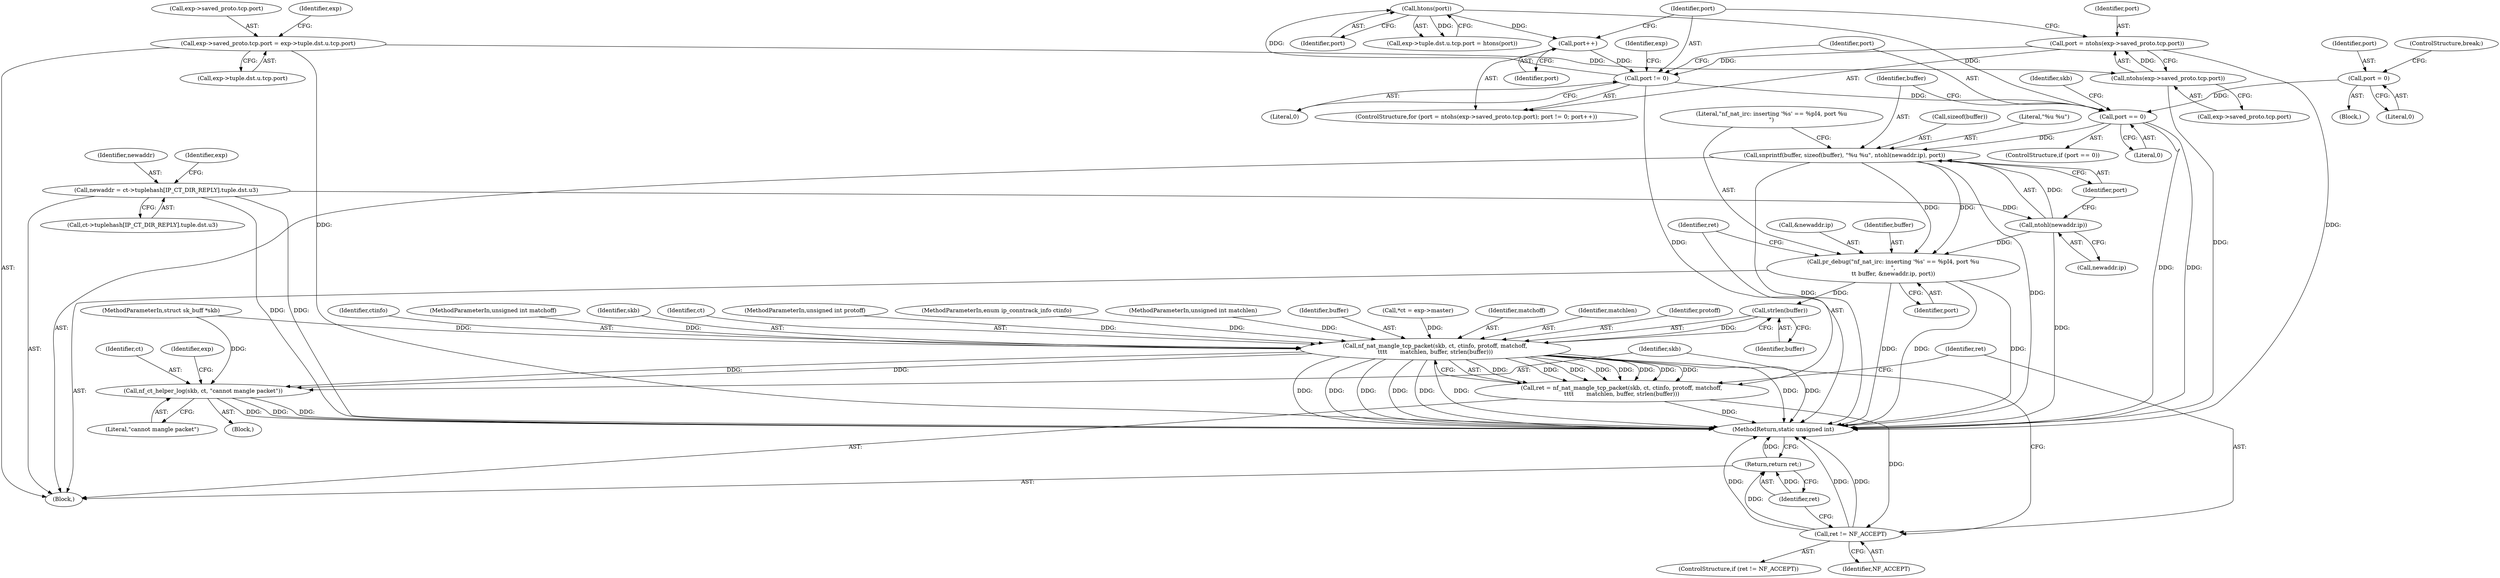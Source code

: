 digraph "0_linux_2690d97ade05c5325cbf7c72b94b90d265659886@API" {
"1000255" [label="(Call,strlen(buffer))"];
"1000237" [label="(Call,pr_debug(\"nf_nat_irc: inserting '%s' == %pI4, port %u\n\",\n\t\t buffer, &newaddr.ip, port))"];
"1000227" [label="(Call,snprintf(buffer, sizeof(buffer), \"%u %u\", ntohl(newaddr.ip), port))"];
"1000232" [label="(Call,ntohl(newaddr.ip))"];
"1000122" [label="(Call,newaddr = ct->tuplehash[IP_CT_DIR_REPLY].tuple.dst.u3)"];
"1000217" [label="(Call,port == 0)"];
"1000194" [label="(Call,htons(port))"];
"1000175" [label="(Call,port != 0)"];
"1000178" [label="(Call,port++)"];
"1000165" [label="(Call,port = ntohs(exp->saved_proto.tcp.port))"];
"1000167" [label="(Call,ntohs(exp->saved_proto.tcp.port))"];
"1000135" [label="(Call,exp->saved_proto.tcp.port = exp->tuple.dst.u.tcp.port)"];
"1000212" [label="(Call,port = 0)"];
"1000247" [label="(Call,nf_nat_mangle_tcp_packet(skb, ct, ctinfo, protoff, matchoff,\n\t\t\t\t       matchlen, buffer, strlen(buffer)))"];
"1000245" [label="(Call,ret = nf_nat_mangle_tcp_packet(skb, ct, ctinfo, protoff, matchoff,\n\t\t\t\t       matchlen, buffer, strlen(buffer)))"];
"1000258" [label="(Call,ret != NF_ACCEPT)"];
"1000268" [label="(Return,return ret;)"];
"1000262" [label="(Call,nf_ct_helper_log(skb, ct, \"cannot mangle packet\"))"];
"1000227" [label="(Call,snprintf(buffer, sizeof(buffer), \"%u %u\", ntohl(newaddr.ip), port))"];
"1000255" [label="(Call,strlen(buffer))"];
"1000143" [label="(Call,exp->tuple.dst.u.tcp.port)"];
"1000258" [label="(Call,ret != NF_ACCEPT)"];
"1000124" [label="(Call,ct->tuplehash[IP_CT_DIR_REPLY].tuple.dst.u3)"];
"1000177" [label="(Literal,0)"];
"1000194" [label="(Call,htons(port))"];
"1000267" [label="(Identifier,exp)"];
"1000239" [label="(Identifier,buffer)"];
"1000156" [label="(Identifier,exp)"];
"1000254" [label="(Identifier,buffer)"];
"1000114" [label="(Call,*ct = exp->master)"];
"1000265" [label="(Literal,\"cannot mangle packet\")"];
"1000168" [label="(Call,exp->saved_proto.tcp.port)"];
"1000218" [label="(Identifier,port)"];
"1000252" [label="(Identifier,matchoff)"];
"1000123" [label="(Identifier,newaddr)"];
"1000263" [label="(Identifier,skb)"];
"1000195" [label="(Identifier,port)"];
"1000264" [label="(Identifier,ct)"];
"1000166" [label="(Identifier,port)"];
"1000253" [label="(Identifier,matchlen)"];
"1000247" [label="(Call,nf_nat_mangle_tcp_packet(skb, ct, ctinfo, protoff, matchoff,\n\t\t\t\t       matchlen, buffer, strlen(buffer)))"];
"1000212" [label="(Call,port = 0)"];
"1000182" [label="(Call,exp->tuple.dst.u.tcp.port = htons(port))"];
"1000164" [label="(ControlStructure,for (port = ntohs(exp->saved_proto.tcp.port); port != 0; port++))"];
"1000257" [label="(ControlStructure,if (ret != NF_ACCEPT))"];
"1000261" [label="(Block,)"];
"1000251" [label="(Identifier,protoff)"];
"1000105" [label="(MethodParameterIn,struct sk_buff *skb)"];
"1000256" [label="(Identifier,buffer)"];
"1000219" [label="(Literal,0)"];
"1000250" [label="(Identifier,ctinfo)"];
"1000240" [label="(Call,&newaddr.ip)"];
"1000217" [label="(Call,port == 0)"];
"1000211" [label="(Block,)"];
"1000214" [label="(Literal,0)"];
"1000269" [label="(Identifier,ret)"];
"1000108" [label="(MethodParameterIn,unsigned int matchoff)"];
"1000178" [label="(Call,port++)"];
"1000229" [label="(Call,sizeof(buffer))"];
"1000248" [label="(Identifier,skb)"];
"1000259" [label="(Identifier,ret)"];
"1000236" [label="(Identifier,port)"];
"1000244" [label="(Identifier,port)"];
"1000249" [label="(Identifier,ct)"];
"1000176" [label="(Identifier,port)"];
"1000213" [label="(Identifier,port)"];
"1000233" [label="(Call,newaddr.ip)"];
"1000107" [label="(MethodParameterIn,unsigned int protoff)"];
"1000135" [label="(Call,exp->saved_proto.tcp.port = exp->tuple.dst.u.tcp.port)"];
"1000106" [label="(MethodParameterIn,enum ip_conntrack_info ctinfo)"];
"1000111" [label="(Block,)"];
"1000231" [label="(Literal,\"%u %u\")"];
"1000139" [label="(Identifier,exp)"];
"1000245" [label="(Call,ret = nf_nat_mangle_tcp_packet(skb, ct, ctinfo, protoff, matchoff,\n\t\t\t\t       matchlen, buffer, strlen(buffer)))"];
"1000260" [label="(Identifier,NF_ACCEPT)"];
"1000215" [label="(ControlStructure,break;)"];
"1000237" [label="(Call,pr_debug(\"nf_nat_irc: inserting '%s' == %pI4, port %u\n\",\n\t\t buffer, &newaddr.ip, port))"];
"1000175" [label="(Call,port != 0)"];
"1000228" [label="(Identifier,buffer)"];
"1000238" [label="(Literal,\"nf_nat_irc: inserting '%s' == %pI4, port %u\n\")"];
"1000109" [label="(MethodParameterIn,unsigned int matchlen)"];
"1000232" [label="(Call,ntohl(newaddr.ip))"];
"1000268" [label="(Return,return ret;)"];
"1000122" [label="(Call,newaddr = ct->tuplehash[IP_CT_DIR_REPLY].tuple.dst.u3)"];
"1000188" [label="(Identifier,exp)"];
"1000216" [label="(ControlStructure,if (port == 0))"];
"1000246" [label="(Identifier,ret)"];
"1000179" [label="(Identifier,port)"];
"1000262" [label="(Call,nf_ct_helper_log(skb, ct, \"cannot mangle packet\"))"];
"1000222" [label="(Identifier,skb)"];
"1000270" [label="(MethodReturn,static unsigned int)"];
"1000167" [label="(Call,ntohs(exp->saved_proto.tcp.port))"];
"1000165" [label="(Call,port = ntohs(exp->saved_proto.tcp.port))"];
"1000136" [label="(Call,exp->saved_proto.tcp.port)"];
"1000255" -> "1000247"  [label="AST: "];
"1000255" -> "1000256"  [label="CFG: "];
"1000256" -> "1000255"  [label="AST: "];
"1000247" -> "1000255"  [label="CFG: "];
"1000255" -> "1000247"  [label="DDG: "];
"1000237" -> "1000255"  [label="DDG: "];
"1000237" -> "1000111"  [label="AST: "];
"1000237" -> "1000244"  [label="CFG: "];
"1000238" -> "1000237"  [label="AST: "];
"1000239" -> "1000237"  [label="AST: "];
"1000240" -> "1000237"  [label="AST: "];
"1000244" -> "1000237"  [label="AST: "];
"1000246" -> "1000237"  [label="CFG: "];
"1000237" -> "1000270"  [label="DDG: "];
"1000237" -> "1000270"  [label="DDG: "];
"1000237" -> "1000270"  [label="DDG: "];
"1000227" -> "1000237"  [label="DDG: "];
"1000227" -> "1000237"  [label="DDG: "];
"1000232" -> "1000237"  [label="DDG: "];
"1000227" -> "1000111"  [label="AST: "];
"1000227" -> "1000236"  [label="CFG: "];
"1000228" -> "1000227"  [label="AST: "];
"1000229" -> "1000227"  [label="AST: "];
"1000231" -> "1000227"  [label="AST: "];
"1000232" -> "1000227"  [label="AST: "];
"1000236" -> "1000227"  [label="AST: "];
"1000238" -> "1000227"  [label="CFG: "];
"1000227" -> "1000270"  [label="DDG: "];
"1000227" -> "1000270"  [label="DDG: "];
"1000232" -> "1000227"  [label="DDG: "];
"1000217" -> "1000227"  [label="DDG: "];
"1000232" -> "1000233"  [label="CFG: "];
"1000233" -> "1000232"  [label="AST: "];
"1000236" -> "1000232"  [label="CFG: "];
"1000232" -> "1000270"  [label="DDG: "];
"1000122" -> "1000232"  [label="DDG: "];
"1000122" -> "1000111"  [label="AST: "];
"1000122" -> "1000124"  [label="CFG: "];
"1000123" -> "1000122"  [label="AST: "];
"1000124" -> "1000122"  [label="AST: "];
"1000139" -> "1000122"  [label="CFG: "];
"1000122" -> "1000270"  [label="DDG: "];
"1000122" -> "1000270"  [label="DDG: "];
"1000217" -> "1000216"  [label="AST: "];
"1000217" -> "1000219"  [label="CFG: "];
"1000218" -> "1000217"  [label="AST: "];
"1000219" -> "1000217"  [label="AST: "];
"1000222" -> "1000217"  [label="CFG: "];
"1000228" -> "1000217"  [label="CFG: "];
"1000217" -> "1000270"  [label="DDG: "];
"1000217" -> "1000270"  [label="DDG: "];
"1000194" -> "1000217"  [label="DDG: "];
"1000175" -> "1000217"  [label="DDG: "];
"1000212" -> "1000217"  [label="DDG: "];
"1000194" -> "1000182"  [label="AST: "];
"1000194" -> "1000195"  [label="CFG: "];
"1000195" -> "1000194"  [label="AST: "];
"1000182" -> "1000194"  [label="CFG: "];
"1000194" -> "1000178"  [label="DDG: "];
"1000194" -> "1000182"  [label="DDG: "];
"1000175" -> "1000194"  [label="DDG: "];
"1000175" -> "1000164"  [label="AST: "];
"1000175" -> "1000177"  [label="CFG: "];
"1000176" -> "1000175"  [label="AST: "];
"1000177" -> "1000175"  [label="AST: "];
"1000188" -> "1000175"  [label="CFG: "];
"1000218" -> "1000175"  [label="CFG: "];
"1000175" -> "1000270"  [label="DDG: "];
"1000178" -> "1000175"  [label="DDG: "];
"1000165" -> "1000175"  [label="DDG: "];
"1000178" -> "1000164"  [label="AST: "];
"1000178" -> "1000179"  [label="CFG: "];
"1000179" -> "1000178"  [label="AST: "];
"1000176" -> "1000178"  [label="CFG: "];
"1000165" -> "1000164"  [label="AST: "];
"1000165" -> "1000167"  [label="CFG: "];
"1000166" -> "1000165"  [label="AST: "];
"1000167" -> "1000165"  [label="AST: "];
"1000176" -> "1000165"  [label="CFG: "];
"1000165" -> "1000270"  [label="DDG: "];
"1000167" -> "1000165"  [label="DDG: "];
"1000167" -> "1000168"  [label="CFG: "];
"1000168" -> "1000167"  [label="AST: "];
"1000167" -> "1000270"  [label="DDG: "];
"1000135" -> "1000167"  [label="DDG: "];
"1000135" -> "1000111"  [label="AST: "];
"1000135" -> "1000143"  [label="CFG: "];
"1000136" -> "1000135"  [label="AST: "];
"1000143" -> "1000135"  [label="AST: "];
"1000156" -> "1000135"  [label="CFG: "];
"1000135" -> "1000270"  [label="DDG: "];
"1000212" -> "1000211"  [label="AST: "];
"1000212" -> "1000214"  [label="CFG: "];
"1000213" -> "1000212"  [label="AST: "];
"1000214" -> "1000212"  [label="AST: "];
"1000215" -> "1000212"  [label="CFG: "];
"1000247" -> "1000245"  [label="AST: "];
"1000248" -> "1000247"  [label="AST: "];
"1000249" -> "1000247"  [label="AST: "];
"1000250" -> "1000247"  [label="AST: "];
"1000251" -> "1000247"  [label="AST: "];
"1000252" -> "1000247"  [label="AST: "];
"1000253" -> "1000247"  [label="AST: "];
"1000254" -> "1000247"  [label="AST: "];
"1000245" -> "1000247"  [label="CFG: "];
"1000247" -> "1000270"  [label="DDG: "];
"1000247" -> "1000270"  [label="DDG: "];
"1000247" -> "1000270"  [label="DDG: "];
"1000247" -> "1000270"  [label="DDG: "];
"1000247" -> "1000270"  [label="DDG: "];
"1000247" -> "1000270"  [label="DDG: "];
"1000247" -> "1000270"  [label="DDG: "];
"1000247" -> "1000270"  [label="DDG: "];
"1000247" -> "1000245"  [label="DDG: "];
"1000247" -> "1000245"  [label="DDG: "];
"1000247" -> "1000245"  [label="DDG: "];
"1000247" -> "1000245"  [label="DDG: "];
"1000247" -> "1000245"  [label="DDG: "];
"1000247" -> "1000245"  [label="DDG: "];
"1000247" -> "1000245"  [label="DDG: "];
"1000247" -> "1000245"  [label="DDG: "];
"1000105" -> "1000247"  [label="DDG: "];
"1000114" -> "1000247"  [label="DDG: "];
"1000106" -> "1000247"  [label="DDG: "];
"1000107" -> "1000247"  [label="DDG: "];
"1000108" -> "1000247"  [label="DDG: "];
"1000109" -> "1000247"  [label="DDG: "];
"1000247" -> "1000262"  [label="DDG: "];
"1000247" -> "1000262"  [label="DDG: "];
"1000245" -> "1000111"  [label="AST: "];
"1000246" -> "1000245"  [label="AST: "];
"1000259" -> "1000245"  [label="CFG: "];
"1000245" -> "1000270"  [label="DDG: "];
"1000245" -> "1000258"  [label="DDG: "];
"1000258" -> "1000257"  [label="AST: "];
"1000258" -> "1000260"  [label="CFG: "];
"1000259" -> "1000258"  [label="AST: "];
"1000260" -> "1000258"  [label="AST: "];
"1000263" -> "1000258"  [label="CFG: "];
"1000269" -> "1000258"  [label="CFG: "];
"1000258" -> "1000270"  [label="DDG: "];
"1000258" -> "1000270"  [label="DDG: "];
"1000258" -> "1000270"  [label="DDG: "];
"1000258" -> "1000268"  [label="DDG: "];
"1000268" -> "1000111"  [label="AST: "];
"1000268" -> "1000269"  [label="CFG: "];
"1000269" -> "1000268"  [label="AST: "];
"1000270" -> "1000268"  [label="CFG: "];
"1000268" -> "1000270"  [label="DDG: "];
"1000269" -> "1000268"  [label="DDG: "];
"1000262" -> "1000261"  [label="AST: "];
"1000262" -> "1000265"  [label="CFG: "];
"1000263" -> "1000262"  [label="AST: "];
"1000264" -> "1000262"  [label="AST: "];
"1000265" -> "1000262"  [label="AST: "];
"1000267" -> "1000262"  [label="CFG: "];
"1000262" -> "1000270"  [label="DDG: "];
"1000262" -> "1000270"  [label="DDG: "];
"1000262" -> "1000270"  [label="DDG: "];
"1000105" -> "1000262"  [label="DDG: "];
}
